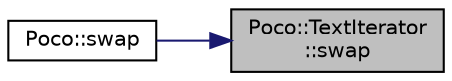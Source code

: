 digraph "Poco::TextIterator::swap"
{
 // LATEX_PDF_SIZE
  edge [fontname="Helvetica",fontsize="10",labelfontname="Helvetica",labelfontsize="10"];
  node [fontname="Helvetica",fontsize="10",shape=record];
  rankdir="RL";
  Node1 [label="Poco::TextIterator\l::swap",height=0.2,width=0.4,color="black", fillcolor="grey75", style="filled", fontcolor="black",tooltip="Assignment operator."];
  Node1 -> Node2 [dir="back",color="midnightblue",fontsize="10",style="solid"];
  Node2 [label="Poco::swap",height=0.2,width=0.4,color="black", fillcolor="white", style="filled",URL="$namespacePoco.html#a8fbac6ef3ad3445e10450fcddd182fff",tooltip=" "];
}
